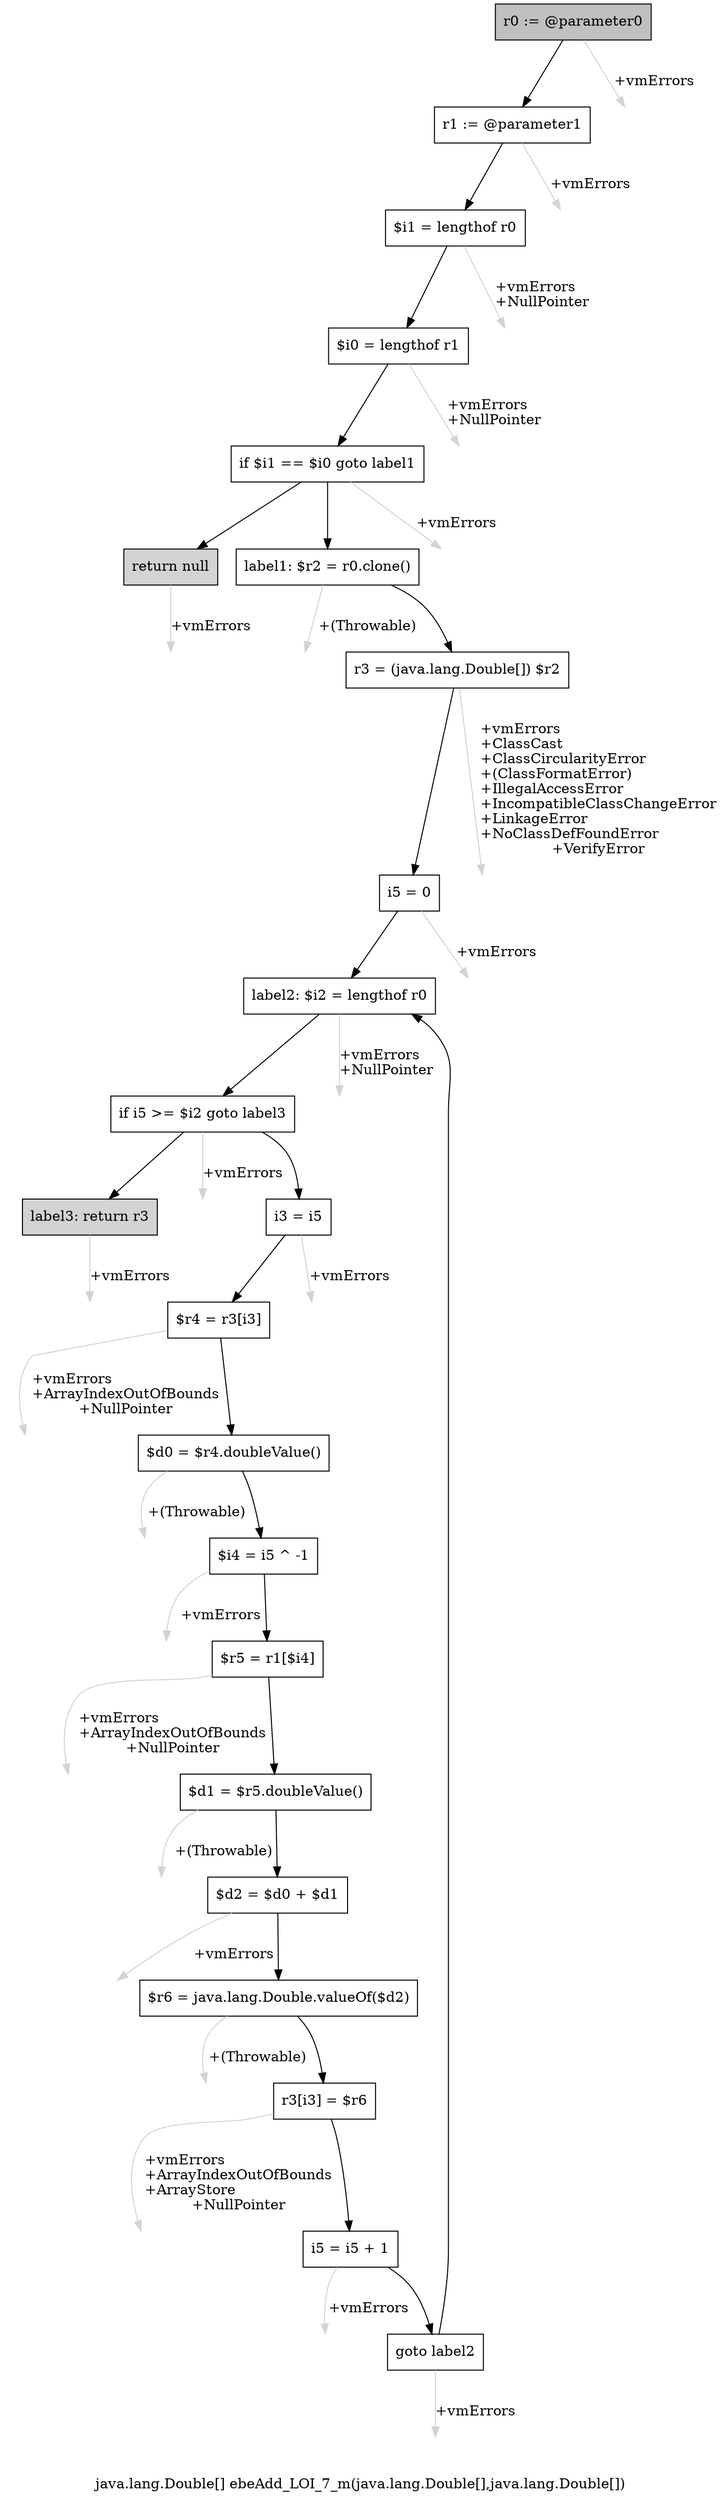 digraph "java.lang.Double[] ebeAdd_LOI_7_m(java.lang.Double[],java.lang.Double[])" {
    label="java.lang.Double[] ebeAdd_LOI_7_m(java.lang.Double[],java.lang.Double[])";
    node [shape=box];
    "0" [style=filled,fillcolor=gray,label="r0 := @parameter0",];
    "1" [label="r1 := @parameter1",];
    "0"->"1" [color=black,];
    "23" [style=invis,label="Esc",];
    "0"->"23" [color=lightgray,label="\l+vmErrors",];
    "2" [label="$i1 = lengthof r0",];
    "1"->"2" [color=black,];
    "24" [style=invis,label="Esc",];
    "1"->"24" [color=lightgray,label="\l+vmErrors",];
    "3" [label="$i0 = lengthof r1",];
    "2"->"3" [color=black,];
    "25" [style=invis,label="Esc",];
    "2"->"25" [color=lightgray,label="\l+vmErrors\l+NullPointer",];
    "4" [label="if $i1 == $i0 goto label1",];
    "3"->"4" [color=black,];
    "26" [style=invis,label="Esc",];
    "3"->"26" [color=lightgray,label="\l+vmErrors\l+NullPointer",];
    "5" [style=filled,fillcolor=lightgray,label="return null",];
    "4"->"5" [color=black,];
    "6" [label="label1: $r2 = r0.clone()",];
    "4"->"6" [color=black,];
    "27" [style=invis,label="Esc",];
    "4"->"27" [color=lightgray,label="\l+vmErrors",];
    "28" [style=invis,label="Esc",];
    "5"->"28" [color=lightgray,label="\l+vmErrors",];
    "7" [label="r3 = (java.lang.Double[]) $r2",];
    "6"->"7" [color=black,];
    "29" [style=invis,label="Esc",];
    "6"->"29" [color=lightgray,label="\l+(Throwable)",];
    "8" [label="i5 = 0",];
    "7"->"8" [color=black,];
    "30" [style=invis,label="Esc",];
    "7"->"30" [color=lightgray,label="\l+vmErrors\l+ClassCast\l+ClassCircularityError\l+(ClassFormatError)\l+IllegalAccessError\l+IncompatibleClassChangeError\l+LinkageError\l+NoClassDefFoundError\l+VerifyError",];
    "9" [label="label2: $i2 = lengthof r0",];
    "8"->"9" [color=black,];
    "31" [style=invis,label="Esc",];
    "8"->"31" [color=lightgray,label="\l+vmErrors",];
    "10" [label="if i5 >= $i2 goto label3",];
    "9"->"10" [color=black,];
    "32" [style=invis,label="Esc",];
    "9"->"32" [color=lightgray,label="\l+vmErrors\l+NullPointer",];
    "11" [label="i3 = i5",];
    "10"->"11" [color=black,];
    "22" [style=filled,fillcolor=lightgray,label="label3: return r3",];
    "10"->"22" [color=black,];
    "33" [style=invis,label="Esc",];
    "10"->"33" [color=lightgray,label="\l+vmErrors",];
    "12" [label="$r4 = r3[i3]",];
    "11"->"12" [color=black,];
    "34" [style=invis,label="Esc",];
    "11"->"34" [color=lightgray,label="\l+vmErrors",];
    "13" [label="$d0 = $r4.doubleValue()",];
    "12"->"13" [color=black,];
    "35" [style=invis,label="Esc",];
    "12"->"35" [color=lightgray,label="\l+vmErrors\l+ArrayIndexOutOfBounds\l+NullPointer",];
    "14" [label="$i4 = i5 ^ -1",];
    "13"->"14" [color=black,];
    "36" [style=invis,label="Esc",];
    "13"->"36" [color=lightgray,label="\l+(Throwable)",];
    "15" [label="$r5 = r1[$i4]",];
    "14"->"15" [color=black,];
    "37" [style=invis,label="Esc",];
    "14"->"37" [color=lightgray,label="\l+vmErrors",];
    "16" [label="$d1 = $r5.doubleValue()",];
    "15"->"16" [color=black,];
    "38" [style=invis,label="Esc",];
    "15"->"38" [color=lightgray,label="\l+vmErrors\l+ArrayIndexOutOfBounds\l+NullPointer",];
    "17" [label="$d2 = $d0 + $d1",];
    "16"->"17" [color=black,];
    "39" [style=invis,label="Esc",];
    "16"->"39" [color=lightgray,label="\l+(Throwable)",];
    "18" [label="$r6 = java.lang.Double.valueOf($d2)",];
    "17"->"18" [color=black,];
    "40" [style=invis,label="Esc",];
    "17"->"40" [color=lightgray,label="\l+vmErrors",];
    "19" [label="r3[i3] = $r6",];
    "18"->"19" [color=black,];
    "41" [style=invis,label="Esc",];
    "18"->"41" [color=lightgray,label="\l+(Throwable)",];
    "20" [label="i5 = i5 + 1",];
    "19"->"20" [color=black,];
    "42" [style=invis,label="Esc",];
    "19"->"42" [color=lightgray,label="\l+vmErrors\l+ArrayIndexOutOfBounds\l+ArrayStore\l+NullPointer",];
    "21" [label="goto label2",];
    "20"->"21" [color=black,];
    "43" [style=invis,label="Esc",];
    "20"->"43" [color=lightgray,label="\l+vmErrors",];
    "21"->"9" [color=black,];
    "44" [style=invis,label="Esc",];
    "21"->"44" [color=lightgray,label="\l+vmErrors",];
    "45" [style=invis,label="Esc",];
    "22"->"45" [color=lightgray,label="\l+vmErrors",];
}
